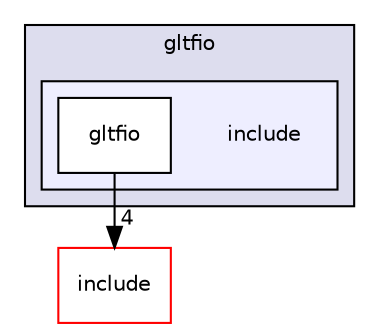 digraph "/mnt/c/Users/Brett/Downloads/filament-main/libs/gltfio/include" {
  bgcolor=transparent;
  compound=true
  node [ fontsize="10", fontname="Helvetica"];
  edge [ labelfontsize="10", labelfontname="Helvetica"];
  subgraph clusterdir_9671f44cd1ebcf62031d3936f08e1c1a {
    graph [ bgcolor="#ddddee", pencolor="black", label="gltfio" fontname="Helvetica", fontsize="10", URL="dir_9671f44cd1ebcf62031d3936f08e1c1a.html"]
  subgraph clusterdir_e10a364b4f0f1b62628fb28bd5e1827f {
    graph [ bgcolor="#eeeeff", pencolor="black", label="" URL="dir_e10a364b4f0f1b62628fb28bd5e1827f.html"];
    dir_e10a364b4f0f1b62628fb28bd5e1827f [shape=plaintext label="include"];
  dir_ee9082ca332d0b9986589862f10a8674 [shape=box label="gltfio" fillcolor="white" style="filled" URL="dir_ee9082ca332d0b9986589862f10a8674.html"];
  }
  }
  dir_d4b795e252646cd117f7840c9c1c1acb [shape=box label="include" color="red" URL="dir_d4b795e252646cd117f7840c9c1c1acb.html"];
  dir_ee9082ca332d0b9986589862f10a8674->dir_d4b795e252646cd117f7840c9c1c1acb [headlabel="4", labeldistance=1.5 headhref="dir_000022_000006.html"];
}
